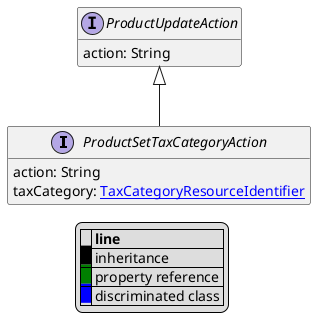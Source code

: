 @startuml

hide empty fields
hide empty methods
legend
|= |= line |
|<back:black>   </back>| inheritance |
|<back:green>   </back>| property reference |
|<back:blue>   </back>| discriminated class |
endlegend
interface ProductSetTaxCategoryAction [[ProductSetTaxCategoryAction.svg]] extends ProductUpdateAction {
    action: String
    taxCategory: [[TaxCategoryResourceIdentifier.svg TaxCategoryResourceIdentifier]]
}
interface ProductUpdateAction [[ProductUpdateAction.svg]]  {
    action: String
}





@enduml
